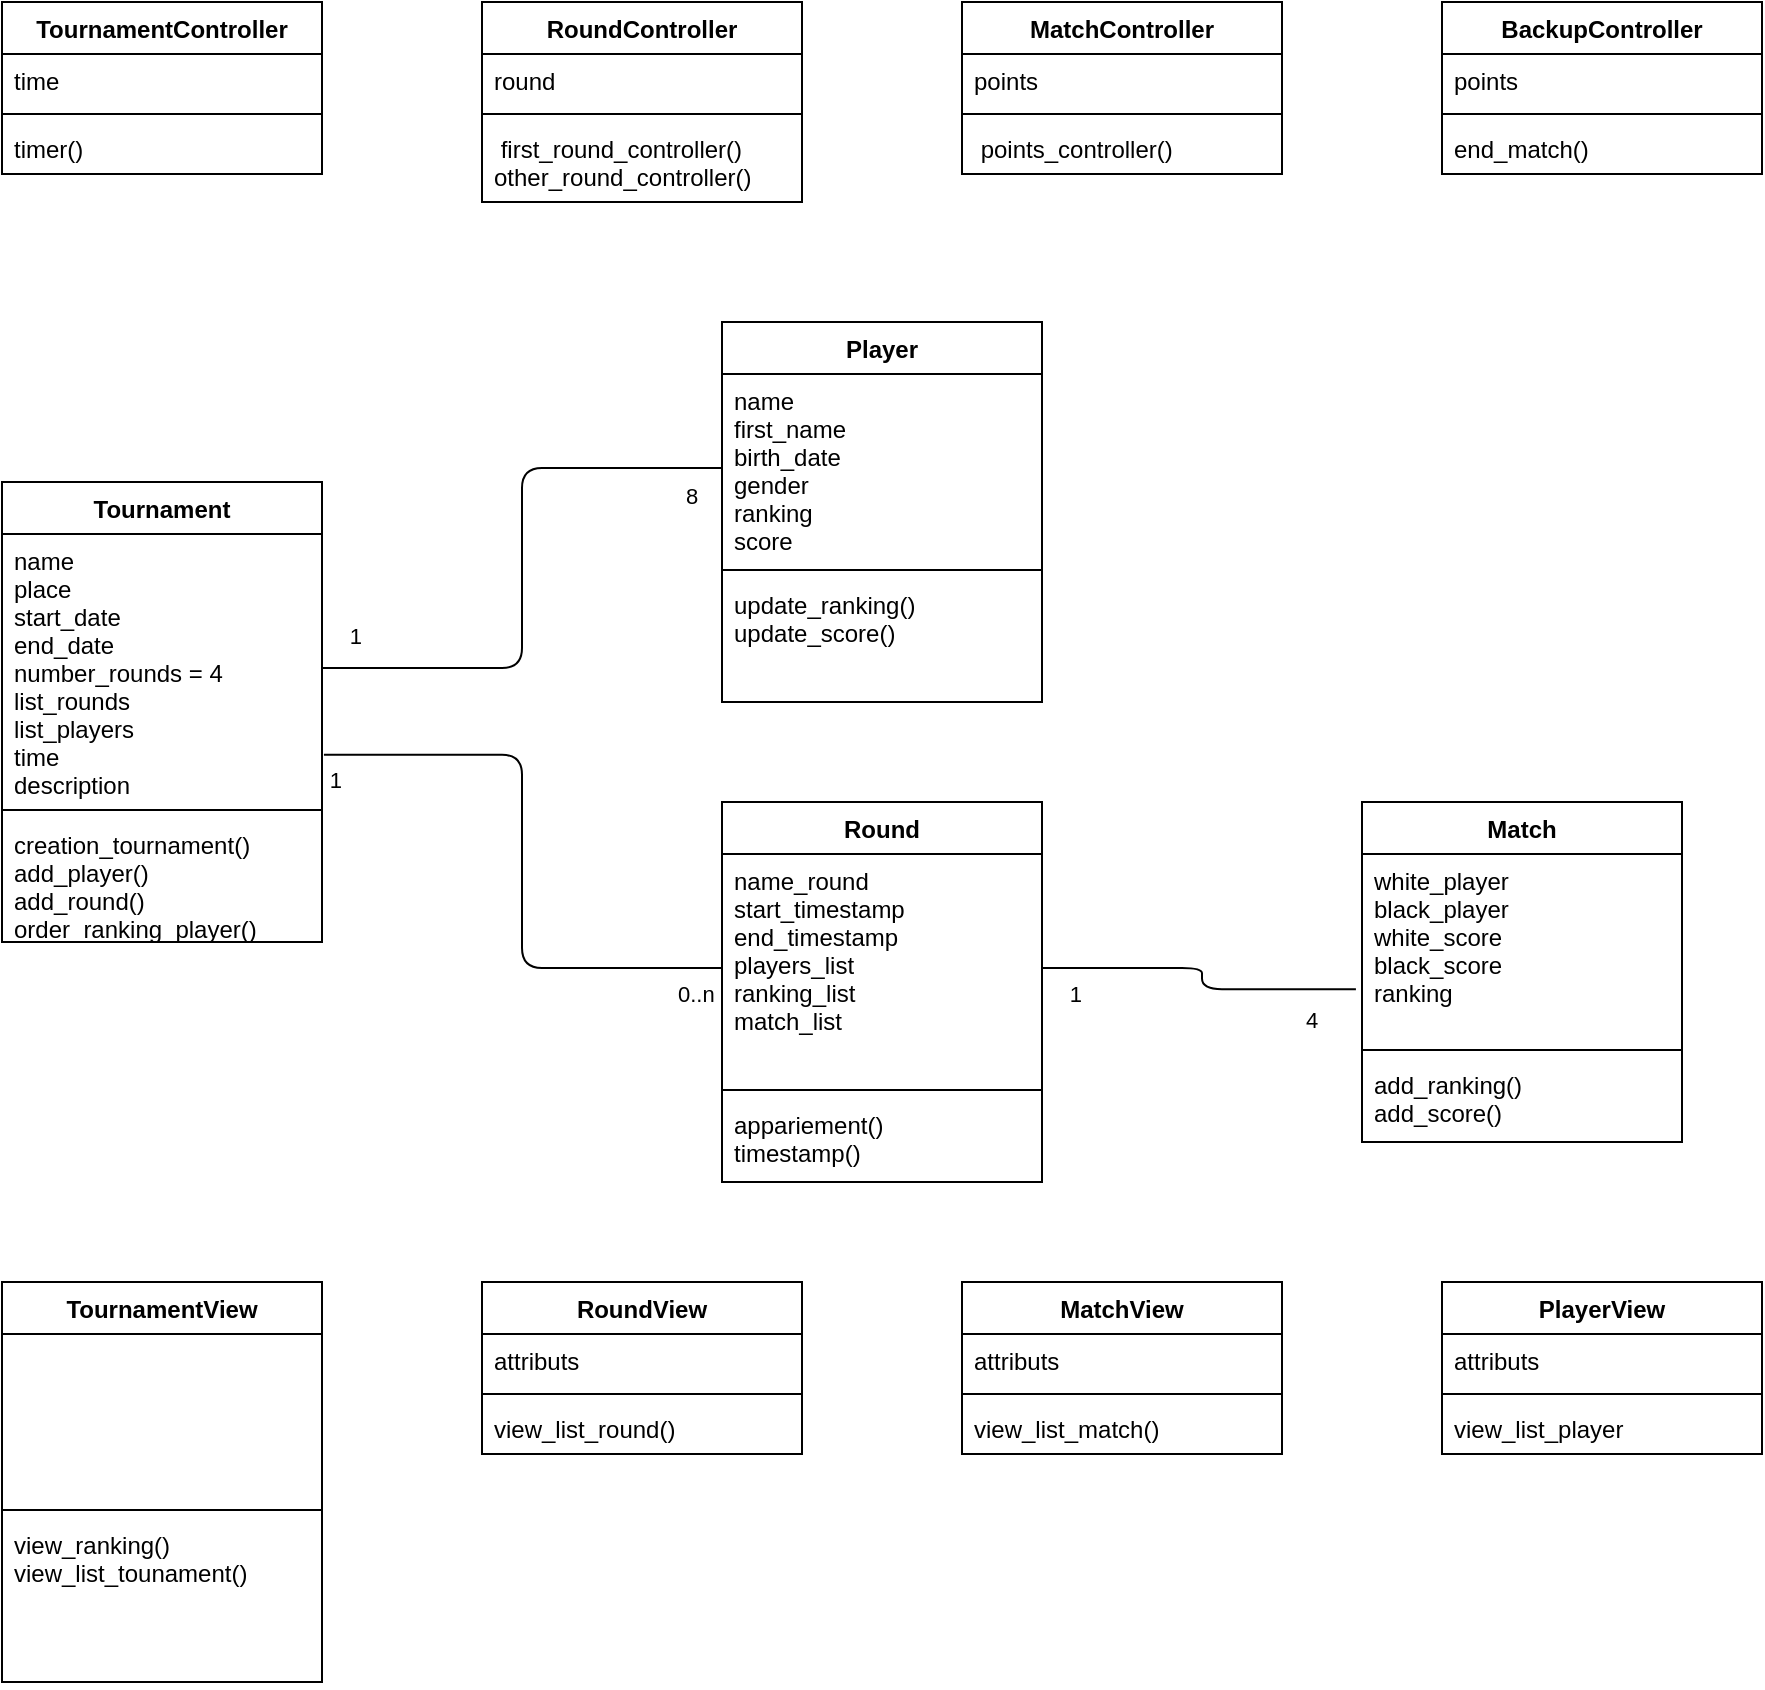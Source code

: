 <mxfile version="14.5.1" type="device"><diagram id="jD-L4EG2EkRNWfBdZqCQ" name="Page-1"><mxGraphModel dx="1086" dy="1975" grid="1" gridSize="10" guides="1" tooltips="1" connect="1" arrows="1" fold="1" page="1" pageScale="1" pageWidth="827" pageHeight="1169" math="0" shadow="0"><root><mxCell id="0"/><mxCell id="1" parent="0"/><mxCell id="DvzfocTbg4C-KsFFwemT-1" value="TournamentController" style="swimlane;fontStyle=1;align=center;verticalAlign=top;childLayout=stackLayout;horizontal=1;startSize=26;horizontalStack=0;resizeParent=1;resizeParentMax=0;resizeLast=0;collapsible=1;marginBottom=0;" parent="1" vertex="1"><mxGeometry x="80" y="-120" width="160" height="86" as="geometry"/></mxCell><mxCell id="DvzfocTbg4C-KsFFwemT-2" value="time" style="text;strokeColor=none;fillColor=none;align=left;verticalAlign=top;spacingLeft=4;spacingRight=4;overflow=hidden;rotatable=0;points=[[0,0.5],[1,0.5]];portConstraint=eastwest;" parent="DvzfocTbg4C-KsFFwemT-1" vertex="1"><mxGeometry y="26" width="160" height="26" as="geometry"/></mxCell><mxCell id="DvzfocTbg4C-KsFFwemT-3" value="" style="line;strokeWidth=1;fillColor=none;align=left;verticalAlign=middle;spacingTop=-1;spacingLeft=3;spacingRight=3;rotatable=0;labelPosition=right;points=[];portConstraint=eastwest;" parent="DvzfocTbg4C-KsFFwemT-1" vertex="1"><mxGeometry y="52" width="160" height="8" as="geometry"/></mxCell><mxCell id="DvzfocTbg4C-KsFFwemT-4" value="timer()" style="text;strokeColor=none;fillColor=none;align=left;verticalAlign=top;spacingLeft=4;spacingRight=4;overflow=hidden;rotatable=0;points=[[0,0.5],[1,0.5]];portConstraint=eastwest;" parent="DvzfocTbg4C-KsFFwemT-1" vertex="1"><mxGeometry y="60" width="160" height="26" as="geometry"/></mxCell><mxCell id="eEoG3saoKk7l27hgoE5M-1" value="Round" style="swimlane;fontStyle=1;align=center;verticalAlign=top;childLayout=stackLayout;horizontal=1;startSize=26;horizontalStack=0;resizeParent=1;resizeParentMax=0;resizeLast=0;collapsible=1;marginBottom=0;" parent="1" vertex="1"><mxGeometry x="440" y="280" width="160" height="190" as="geometry"/></mxCell><mxCell id="eEoG3saoKk7l27hgoE5M-2" value="name_round&#10;start_timestamp&#10;end_timestamp&#10;players_list&#10;ranking_list&#10;match_list" style="text;strokeColor=none;fillColor=none;align=left;verticalAlign=top;spacingLeft=4;spacingRight=4;overflow=hidden;rotatable=0;points=[[0,0.5],[1,0.5]];portConstraint=eastwest;" parent="eEoG3saoKk7l27hgoE5M-1" vertex="1"><mxGeometry y="26" width="160" height="114" as="geometry"/></mxCell><mxCell id="eEoG3saoKk7l27hgoE5M-3" value="" style="line;strokeWidth=1;fillColor=none;align=left;verticalAlign=middle;spacingTop=-1;spacingLeft=3;spacingRight=3;rotatable=0;labelPosition=right;points=[];portConstraint=eastwest;" parent="eEoG3saoKk7l27hgoE5M-1" vertex="1"><mxGeometry y="140" width="160" height="8" as="geometry"/></mxCell><mxCell id="eEoG3saoKk7l27hgoE5M-4" value="appariement()&#10;timestamp()" style="text;strokeColor=none;fillColor=none;align=left;verticalAlign=top;spacingLeft=4;spacingRight=4;overflow=hidden;rotatable=0;points=[[0,0.5],[1,0.5]];portConstraint=eastwest;" parent="eEoG3saoKk7l27hgoE5M-1" vertex="1"><mxGeometry y="148" width="160" height="42" as="geometry"/></mxCell><mxCell id="eEoG3saoKk7l27hgoE5M-5" value="Player" style="swimlane;fontStyle=1;align=center;verticalAlign=top;childLayout=stackLayout;horizontal=1;startSize=26;horizontalStack=0;resizeParent=1;resizeParentMax=0;resizeLast=0;collapsible=1;marginBottom=0;" parent="1" vertex="1"><mxGeometry x="440" y="40" width="160" height="190" as="geometry"/></mxCell><mxCell id="eEoG3saoKk7l27hgoE5M-6" value="name&#10;first_name&#10;birth_date&#10;gender&#10;ranking&#10;score" style="text;strokeColor=none;fillColor=none;align=left;verticalAlign=top;spacingLeft=4;spacingRight=4;overflow=hidden;rotatable=0;points=[[0,0.5],[1,0.5]];portConstraint=eastwest;" parent="eEoG3saoKk7l27hgoE5M-5" vertex="1"><mxGeometry y="26" width="160" height="94" as="geometry"/></mxCell><mxCell id="eEoG3saoKk7l27hgoE5M-7" value="" style="line;strokeWidth=1;fillColor=none;align=left;verticalAlign=middle;spacingTop=-1;spacingLeft=3;spacingRight=3;rotatable=0;labelPosition=right;points=[];portConstraint=eastwest;" parent="eEoG3saoKk7l27hgoE5M-5" vertex="1"><mxGeometry y="120" width="160" height="8" as="geometry"/></mxCell><mxCell id="eEoG3saoKk7l27hgoE5M-8" value="update_ranking()&#10;update_score()" style="text;strokeColor=none;fillColor=none;align=left;verticalAlign=top;spacingLeft=4;spacingRight=4;overflow=hidden;rotatable=0;points=[[0,0.5],[1,0.5]];portConstraint=eastwest;" parent="eEoG3saoKk7l27hgoE5M-5" vertex="1"><mxGeometry y="128" width="160" height="62" as="geometry"/></mxCell><mxCell id="eEoG3saoKk7l27hgoE5M-9" value="Match" style="swimlane;fontStyle=1;align=center;verticalAlign=top;childLayout=stackLayout;horizontal=1;startSize=26;horizontalStack=0;resizeParent=1;resizeParentMax=0;resizeLast=0;collapsible=1;marginBottom=0;" parent="1" vertex="1"><mxGeometry x="760" y="280" width="160" height="170" as="geometry"/></mxCell><mxCell id="eEoG3saoKk7l27hgoE5M-10" value="white_player&#10;black_player&#10;white_score&#10;black_score&#10;ranking" style="text;strokeColor=none;fillColor=none;align=left;verticalAlign=top;spacingLeft=4;spacingRight=4;overflow=hidden;rotatable=0;points=[[0,0.5],[1,0.5]];portConstraint=eastwest;" parent="eEoG3saoKk7l27hgoE5M-9" vertex="1"><mxGeometry y="26" width="160" height="94" as="geometry"/></mxCell><mxCell id="eEoG3saoKk7l27hgoE5M-11" value="" style="line;strokeWidth=1;fillColor=none;align=left;verticalAlign=middle;spacingTop=-1;spacingLeft=3;spacingRight=3;rotatable=0;labelPosition=right;points=[];portConstraint=eastwest;" parent="eEoG3saoKk7l27hgoE5M-9" vertex="1"><mxGeometry y="120" width="160" height="8" as="geometry"/></mxCell><mxCell id="eEoG3saoKk7l27hgoE5M-12" value="add_ranking()&#10;add_score()" style="text;strokeColor=none;fillColor=none;align=left;verticalAlign=top;spacingLeft=4;spacingRight=4;overflow=hidden;rotatable=0;points=[[0,0.5],[1,0.5]];portConstraint=eastwest;" parent="eEoG3saoKk7l27hgoE5M-9" vertex="1"><mxGeometry y="128" width="160" height="42" as="geometry"/></mxCell><mxCell id="eEoG3saoKk7l27hgoE5M-13" value="PlayerView" style="swimlane;fontStyle=1;align=center;verticalAlign=top;childLayout=stackLayout;horizontal=1;startSize=26;horizontalStack=0;resizeParent=1;resizeParentMax=0;resizeLast=0;collapsible=1;marginBottom=0;" parent="1" vertex="1"><mxGeometry x="800" y="520" width="160" height="86" as="geometry"/></mxCell><mxCell id="eEoG3saoKk7l27hgoE5M-14" value="attributs" style="text;strokeColor=none;fillColor=none;align=left;verticalAlign=top;spacingLeft=4;spacingRight=4;overflow=hidden;rotatable=0;points=[[0,0.5],[1,0.5]];portConstraint=eastwest;" parent="eEoG3saoKk7l27hgoE5M-13" vertex="1"><mxGeometry y="26" width="160" height="26" as="geometry"/></mxCell><mxCell id="eEoG3saoKk7l27hgoE5M-15" value="" style="line;strokeWidth=1;fillColor=none;align=left;verticalAlign=middle;spacingTop=-1;spacingLeft=3;spacingRight=3;rotatable=0;labelPosition=right;points=[];portConstraint=eastwest;" parent="eEoG3saoKk7l27hgoE5M-13" vertex="1"><mxGeometry y="52" width="160" height="8" as="geometry"/></mxCell><mxCell id="eEoG3saoKk7l27hgoE5M-16" value="view_list_player" style="text;strokeColor=none;fillColor=none;align=left;verticalAlign=top;spacingLeft=4;spacingRight=4;overflow=hidden;rotatable=0;points=[[0,0.5],[1,0.5]];portConstraint=eastwest;" parent="eEoG3saoKk7l27hgoE5M-13" vertex="1"><mxGeometry y="60" width="160" height="26" as="geometry"/></mxCell><mxCell id="eEoG3saoKk7l27hgoE5M-17" value="Tournament" style="swimlane;fontStyle=1;align=center;verticalAlign=top;childLayout=stackLayout;horizontal=1;startSize=26;horizontalStack=0;resizeParent=1;resizeParentMax=0;resizeLast=0;collapsible=1;marginBottom=0;" parent="1" vertex="1"><mxGeometry x="80" y="120" width="160" height="230" as="geometry"/></mxCell><mxCell id="eEoG3saoKk7l27hgoE5M-18" value="name&#10;place&#10;start_date&#10;end_date&#10;number_rounds = 4&#10;list_rounds&#10;list_players&#10;time&#10;description" style="text;strokeColor=none;fillColor=none;align=left;verticalAlign=top;spacingLeft=4;spacingRight=4;overflow=hidden;rotatable=0;points=[[0,0.5],[1,0.5]];portConstraint=eastwest;" parent="eEoG3saoKk7l27hgoE5M-17" vertex="1"><mxGeometry y="26" width="160" height="134" as="geometry"/></mxCell><mxCell id="eEoG3saoKk7l27hgoE5M-19" value="" style="line;strokeWidth=1;fillColor=none;align=left;verticalAlign=middle;spacingTop=-1;spacingLeft=3;spacingRight=3;rotatable=0;labelPosition=right;points=[];portConstraint=eastwest;" parent="eEoG3saoKk7l27hgoE5M-17" vertex="1"><mxGeometry y="160" width="160" height="8" as="geometry"/></mxCell><mxCell id="eEoG3saoKk7l27hgoE5M-20" value="creation_tournament()&#10;add_player()&#10;add_round()&#10;order_ranking_player()" style="text;strokeColor=none;fillColor=none;align=left;verticalAlign=top;spacingLeft=4;spacingRight=4;overflow=hidden;rotatable=0;points=[[0,0.5],[1,0.5]];portConstraint=eastwest;" parent="eEoG3saoKk7l27hgoE5M-17" vertex="1"><mxGeometry y="168" width="160" height="62" as="geometry"/></mxCell><mxCell id="eEoG3saoKk7l27hgoE5M-21" value="RoundView" style="swimlane;fontStyle=1;align=center;verticalAlign=top;childLayout=stackLayout;horizontal=1;startSize=26;horizontalStack=0;resizeParent=1;resizeParentMax=0;resizeLast=0;collapsible=1;marginBottom=0;" parent="1" vertex="1"><mxGeometry x="320" y="520" width="160" height="86" as="geometry"/></mxCell><mxCell id="eEoG3saoKk7l27hgoE5M-22" value="attributs" style="text;strokeColor=none;fillColor=none;align=left;verticalAlign=top;spacingLeft=4;spacingRight=4;overflow=hidden;rotatable=0;points=[[0,0.5],[1,0.5]];portConstraint=eastwest;" parent="eEoG3saoKk7l27hgoE5M-21" vertex="1"><mxGeometry y="26" width="160" height="26" as="geometry"/></mxCell><mxCell id="eEoG3saoKk7l27hgoE5M-23" value="" style="line;strokeWidth=1;fillColor=none;align=left;verticalAlign=middle;spacingTop=-1;spacingLeft=3;spacingRight=3;rotatable=0;labelPosition=right;points=[];portConstraint=eastwest;" parent="eEoG3saoKk7l27hgoE5M-21" vertex="1"><mxGeometry y="52" width="160" height="8" as="geometry"/></mxCell><mxCell id="eEoG3saoKk7l27hgoE5M-24" value="view_list_round()" style="text;strokeColor=none;fillColor=none;align=left;verticalAlign=top;spacingLeft=4;spacingRight=4;overflow=hidden;rotatable=0;points=[[0,0.5],[1,0.5]];portConstraint=eastwest;" parent="eEoG3saoKk7l27hgoE5M-21" vertex="1"><mxGeometry y="60" width="160" height="26" as="geometry"/></mxCell><mxCell id="eEoG3saoKk7l27hgoE5M-25" value="TournamentView" style="swimlane;fontStyle=1;align=center;verticalAlign=top;childLayout=stackLayout;horizontal=1;startSize=26;horizontalStack=0;resizeParent=1;resizeParentMax=0;resizeLast=0;collapsible=1;marginBottom=0;" parent="1" vertex="1"><mxGeometry x="80" y="520" width="160" height="200" as="geometry"/></mxCell><mxCell id="eEoG3saoKk7l27hgoE5M-26" value=" " style="text;strokeColor=none;fillColor=none;align=left;verticalAlign=top;spacingLeft=4;spacingRight=4;overflow=hidden;rotatable=0;points=[[0,0.5],[1,0.5]];portConstraint=eastwest;" parent="eEoG3saoKk7l27hgoE5M-25" vertex="1"><mxGeometry y="26" width="160" height="84" as="geometry"/></mxCell><mxCell id="eEoG3saoKk7l27hgoE5M-27" value="" style="line;strokeWidth=1;fillColor=none;align=left;verticalAlign=middle;spacingTop=-1;spacingLeft=3;spacingRight=3;rotatable=0;labelPosition=right;points=[];portConstraint=eastwest;" parent="eEoG3saoKk7l27hgoE5M-25" vertex="1"><mxGeometry y="110" width="160" height="8" as="geometry"/></mxCell><mxCell id="eEoG3saoKk7l27hgoE5M-28" value="view_ranking()&#10;view_list_tounament()" style="text;strokeColor=none;fillColor=none;align=left;verticalAlign=top;spacingLeft=4;spacingRight=4;overflow=hidden;rotatable=0;points=[[0,0.5],[1,0.5]];portConstraint=eastwest;" parent="eEoG3saoKk7l27hgoE5M-25" vertex="1"><mxGeometry y="118" width="160" height="82" as="geometry"/></mxCell><mxCell id="eEoG3saoKk7l27hgoE5M-29" value="" style="endArrow=none;html=1;endSize=12;startArrow=none;startSize=14;startFill=0;edgeStyle=orthogonalEdgeStyle;entryX=1;entryY=0.5;entryDx=0;entryDy=0;endFill=0;exitX=0;exitY=0.5;exitDx=0;exitDy=0;" parent="1" source="eEoG3saoKk7l27hgoE5M-6" target="eEoG3saoKk7l27hgoE5M-18" edge="1"><mxGeometry x="-0.333" y="-39" relative="1" as="geometry"><mxPoint x="340" y="340" as="sourcePoint"/><mxPoint x="470" y="550" as="targetPoint"/><mxPoint as="offset"/></mxGeometry></mxCell><mxCell id="eEoG3saoKk7l27hgoE5M-30" value="8" style="edgeLabel;resizable=0;html=1;align=left;verticalAlign=top;" parent="eEoG3saoKk7l27hgoE5M-29" connectable="0" vertex="1"><mxGeometry x="-1" relative="1" as="geometry"><mxPoint x="-20" y="1" as="offset"/></mxGeometry></mxCell><mxCell id="eEoG3saoKk7l27hgoE5M-31" value="1" style="edgeLabel;resizable=0;html=1;align=right;verticalAlign=top;" parent="eEoG3saoKk7l27hgoE5M-29" connectable="0" vertex="1"><mxGeometry x="1" relative="1" as="geometry"><mxPoint x="20.01" y="-29" as="offset"/></mxGeometry></mxCell><mxCell id="hZv6NIjQd51wMGarw1Z9-1" value="" style="endArrow=none;html=1;endSize=12;startArrow=none;startSize=14;startFill=0;edgeStyle=orthogonalEdgeStyle;entryX=1.006;entryY=0.824;entryDx=0;entryDy=0;entryPerimeter=0;exitX=0;exitY=0.5;exitDx=0;exitDy=0;endFill=0;" parent="1" source="eEoG3saoKk7l27hgoE5M-2" target="eEoG3saoKk7l27hgoE5M-18" edge="1"><mxGeometry relative="1" as="geometry"><mxPoint x="450" y="420" as="sourcePoint"/><mxPoint x="610" y="420" as="targetPoint"/></mxGeometry></mxCell><mxCell id="hZv6NIjQd51wMGarw1Z9-2" value="0..n" style="edgeLabel;resizable=0;html=1;align=left;verticalAlign=top;" parent="hZv6NIjQd51wMGarw1Z9-1" connectable="0" vertex="1"><mxGeometry x="-1" relative="1" as="geometry"><mxPoint x="-24" as="offset"/></mxGeometry></mxCell><mxCell id="hZv6NIjQd51wMGarw1Z9-3" value="1" style="edgeLabel;resizable=0;html=1;align=right;verticalAlign=top;" parent="hZv6NIjQd51wMGarw1Z9-1" connectable="0" vertex="1"><mxGeometry x="1" relative="1" as="geometry"><mxPoint x="9" as="offset"/></mxGeometry></mxCell><mxCell id="6T5ClnYGO41vgu09Th7k-1" value="" style="endArrow=none;html=1;endSize=12;startArrow=none;startSize=14;startFill=0;edgeStyle=orthogonalEdgeStyle;entryX=1;entryY=0.5;entryDx=0;entryDy=0;exitX=-0.019;exitY=0.719;exitDx=0;exitDy=0;exitPerimeter=0;endFill=0;" parent="1" source="eEoG3saoKk7l27hgoE5M-10" target="eEoG3saoKk7l27hgoE5M-2" edge="1"><mxGeometry relative="1" as="geometry"><mxPoint x="640" y="190" as="sourcePoint"/><mxPoint x="800" y="190" as="targetPoint"/></mxGeometry></mxCell><mxCell id="6T5ClnYGO41vgu09Th7k-2" value="4" style="edgeLabel;resizable=0;html=1;align=left;verticalAlign=top;" parent="6T5ClnYGO41vgu09Th7k-1" connectable="0" vertex="1"><mxGeometry x="-1" relative="1" as="geometry"><mxPoint x="-27" y="2" as="offset"/></mxGeometry></mxCell><mxCell id="6T5ClnYGO41vgu09Th7k-3" value="1" style="edgeLabel;resizable=0;html=1;align=right;verticalAlign=top;" parent="6T5ClnYGO41vgu09Th7k-1" connectable="0" vertex="1"><mxGeometry x="1" relative="1" as="geometry"><mxPoint x="20" as="offset"/></mxGeometry></mxCell><mxCell id="6T5ClnYGO41vgu09Th7k-4" value="MatchController" style="swimlane;fontStyle=1;align=center;verticalAlign=top;childLayout=stackLayout;horizontal=1;startSize=26;horizontalStack=0;resizeParent=1;resizeParentMax=0;resizeLast=0;collapsible=1;marginBottom=0;" parent="1" vertex="1"><mxGeometry x="560" y="-120" width="160" height="86" as="geometry"/></mxCell><mxCell id="6T5ClnYGO41vgu09Th7k-5" value="points" style="text;strokeColor=none;fillColor=none;align=left;verticalAlign=top;spacingLeft=4;spacingRight=4;overflow=hidden;rotatable=0;points=[[0,0.5],[1,0.5]];portConstraint=eastwest;" parent="6T5ClnYGO41vgu09Th7k-4" vertex="1"><mxGeometry y="26" width="160" height="26" as="geometry"/></mxCell><mxCell id="6T5ClnYGO41vgu09Th7k-6" value="" style="line;strokeWidth=1;fillColor=none;align=left;verticalAlign=middle;spacingTop=-1;spacingLeft=3;spacingRight=3;rotatable=0;labelPosition=right;points=[];portConstraint=eastwest;" parent="6T5ClnYGO41vgu09Th7k-4" vertex="1"><mxGeometry y="52" width="160" height="8" as="geometry"/></mxCell><mxCell id="6T5ClnYGO41vgu09Th7k-7" value=" points_controller()" style="text;strokeColor=none;fillColor=none;align=left;verticalAlign=top;spacingLeft=4;spacingRight=4;overflow=hidden;rotatable=0;points=[[0,0.5],[1,0.5]];portConstraint=eastwest;" parent="6T5ClnYGO41vgu09Th7k-4" vertex="1"><mxGeometry y="60" width="160" height="26" as="geometry"/></mxCell><mxCell id="6T5ClnYGO41vgu09Th7k-8" value="BackupController" style="swimlane;fontStyle=1;align=center;verticalAlign=top;childLayout=stackLayout;horizontal=1;startSize=26;horizontalStack=0;resizeParent=1;resizeParentMax=0;resizeLast=0;collapsible=1;marginBottom=0;" parent="1" vertex="1"><mxGeometry x="800" y="-120" width="160" height="86" as="geometry"/></mxCell><mxCell id="6T5ClnYGO41vgu09Th7k-9" value="points" style="text;strokeColor=none;fillColor=none;align=left;verticalAlign=top;spacingLeft=4;spacingRight=4;overflow=hidden;rotatable=0;points=[[0,0.5],[1,0.5]];portConstraint=eastwest;" parent="6T5ClnYGO41vgu09Th7k-8" vertex="1"><mxGeometry y="26" width="160" height="26" as="geometry"/></mxCell><mxCell id="6T5ClnYGO41vgu09Th7k-10" value="" style="line;strokeWidth=1;fillColor=none;align=left;verticalAlign=middle;spacingTop=-1;spacingLeft=3;spacingRight=3;rotatable=0;labelPosition=right;points=[];portConstraint=eastwest;" parent="6T5ClnYGO41vgu09Th7k-8" vertex="1"><mxGeometry y="52" width="160" height="8" as="geometry"/></mxCell><mxCell id="6T5ClnYGO41vgu09Th7k-11" value="end_match()" style="text;strokeColor=none;fillColor=none;align=left;verticalAlign=top;spacingLeft=4;spacingRight=4;overflow=hidden;rotatable=0;points=[[0,0.5],[1,0.5]];portConstraint=eastwest;" parent="6T5ClnYGO41vgu09Th7k-8" vertex="1"><mxGeometry y="60" width="160" height="26" as="geometry"/></mxCell><mxCell id="6T5ClnYGO41vgu09Th7k-12" value="MatchView" style="swimlane;fontStyle=1;align=center;verticalAlign=top;childLayout=stackLayout;horizontal=1;startSize=26;horizontalStack=0;resizeParent=1;resizeParentMax=0;resizeLast=0;collapsible=1;marginBottom=0;" parent="1" vertex="1"><mxGeometry x="560" y="520" width="160" height="86" as="geometry"/></mxCell><mxCell id="6T5ClnYGO41vgu09Th7k-13" value="attributs" style="text;strokeColor=none;fillColor=none;align=left;verticalAlign=top;spacingLeft=4;spacingRight=4;overflow=hidden;rotatable=0;points=[[0,0.5],[1,0.5]];portConstraint=eastwest;" parent="6T5ClnYGO41vgu09Th7k-12" vertex="1"><mxGeometry y="26" width="160" height="26" as="geometry"/></mxCell><mxCell id="6T5ClnYGO41vgu09Th7k-14" value="" style="line;strokeWidth=1;fillColor=none;align=left;verticalAlign=middle;spacingTop=-1;spacingLeft=3;spacingRight=3;rotatable=0;labelPosition=right;points=[];portConstraint=eastwest;" parent="6T5ClnYGO41vgu09Th7k-12" vertex="1"><mxGeometry y="52" width="160" height="8" as="geometry"/></mxCell><mxCell id="6T5ClnYGO41vgu09Th7k-15" value="view_list_match()" style="text;strokeColor=none;fillColor=none;align=left;verticalAlign=top;spacingLeft=4;spacingRight=4;overflow=hidden;rotatable=0;points=[[0,0.5],[1,0.5]];portConstraint=eastwest;" parent="6T5ClnYGO41vgu09Th7k-12" vertex="1"><mxGeometry y="60" width="160" height="26" as="geometry"/></mxCell><mxCell id="6T5ClnYGO41vgu09Th7k-16" value="RoundController" style="swimlane;fontStyle=1;align=center;verticalAlign=top;childLayout=stackLayout;horizontal=1;startSize=26;horizontalStack=0;resizeParent=1;resizeParentMax=0;resizeLast=0;collapsible=1;marginBottom=0;" parent="1" vertex="1"><mxGeometry x="320" y="-120" width="160" height="100" as="geometry"/></mxCell><mxCell id="6T5ClnYGO41vgu09Th7k-17" value="round" style="text;strokeColor=none;fillColor=none;align=left;verticalAlign=top;spacingLeft=4;spacingRight=4;overflow=hidden;rotatable=0;points=[[0,0.5],[1,0.5]];portConstraint=eastwest;" parent="6T5ClnYGO41vgu09Th7k-16" vertex="1"><mxGeometry y="26" width="160" height="26" as="geometry"/></mxCell><mxCell id="6T5ClnYGO41vgu09Th7k-18" value="" style="line;strokeWidth=1;fillColor=none;align=left;verticalAlign=middle;spacingTop=-1;spacingLeft=3;spacingRight=3;rotatable=0;labelPosition=right;points=[];portConstraint=eastwest;" parent="6T5ClnYGO41vgu09Th7k-16" vertex="1"><mxGeometry y="52" width="160" height="8" as="geometry"/></mxCell><mxCell id="6T5ClnYGO41vgu09Th7k-19" value=" first_round_controller()&#10;other_round_controller()" style="text;strokeColor=none;fillColor=none;align=left;verticalAlign=top;spacingLeft=4;spacingRight=4;overflow=hidden;rotatable=0;points=[[0,0.5],[1,0.5]];portConstraint=eastwest;" parent="6T5ClnYGO41vgu09Th7k-16" vertex="1"><mxGeometry y="60" width="160" height="40" as="geometry"/></mxCell></root></mxGraphModel></diagram></mxfile>